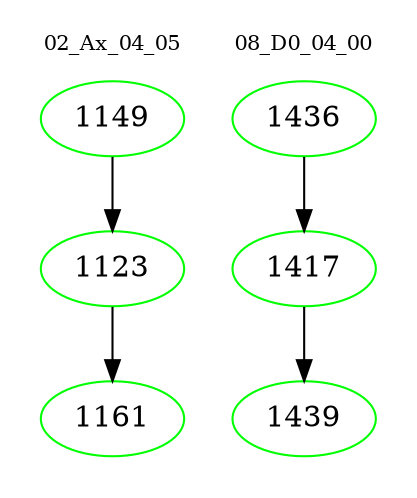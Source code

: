 digraph{
subgraph cluster_0 {
color = white
label = "02_Ax_04_05";
fontsize=10;
T0_1149 [label="1149", color="green"]
T0_1149 -> T0_1123 [color="black"]
T0_1123 [label="1123", color="green"]
T0_1123 -> T0_1161 [color="black"]
T0_1161 [label="1161", color="green"]
}
subgraph cluster_1 {
color = white
label = "08_D0_04_00";
fontsize=10;
T1_1436 [label="1436", color="green"]
T1_1436 -> T1_1417 [color="black"]
T1_1417 [label="1417", color="green"]
T1_1417 -> T1_1439 [color="black"]
T1_1439 [label="1439", color="green"]
}
}
